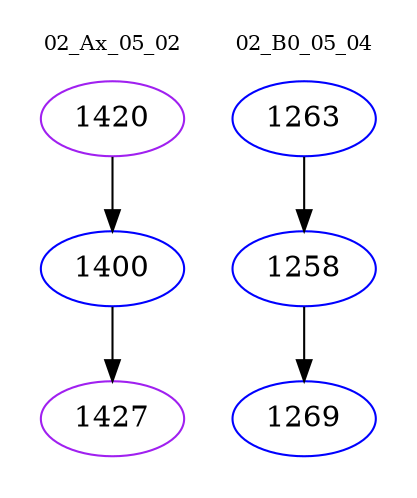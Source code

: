 digraph{
subgraph cluster_0 {
color = white
label = "02_Ax_05_02";
fontsize=10;
T0_1420 [label="1420", color="purple"]
T0_1420 -> T0_1400 [color="black"]
T0_1400 [label="1400", color="blue"]
T0_1400 -> T0_1427 [color="black"]
T0_1427 [label="1427", color="purple"]
}
subgraph cluster_1 {
color = white
label = "02_B0_05_04";
fontsize=10;
T1_1263 [label="1263", color="blue"]
T1_1263 -> T1_1258 [color="black"]
T1_1258 [label="1258", color="blue"]
T1_1258 -> T1_1269 [color="black"]
T1_1269 [label="1269", color="blue"]
}
}
